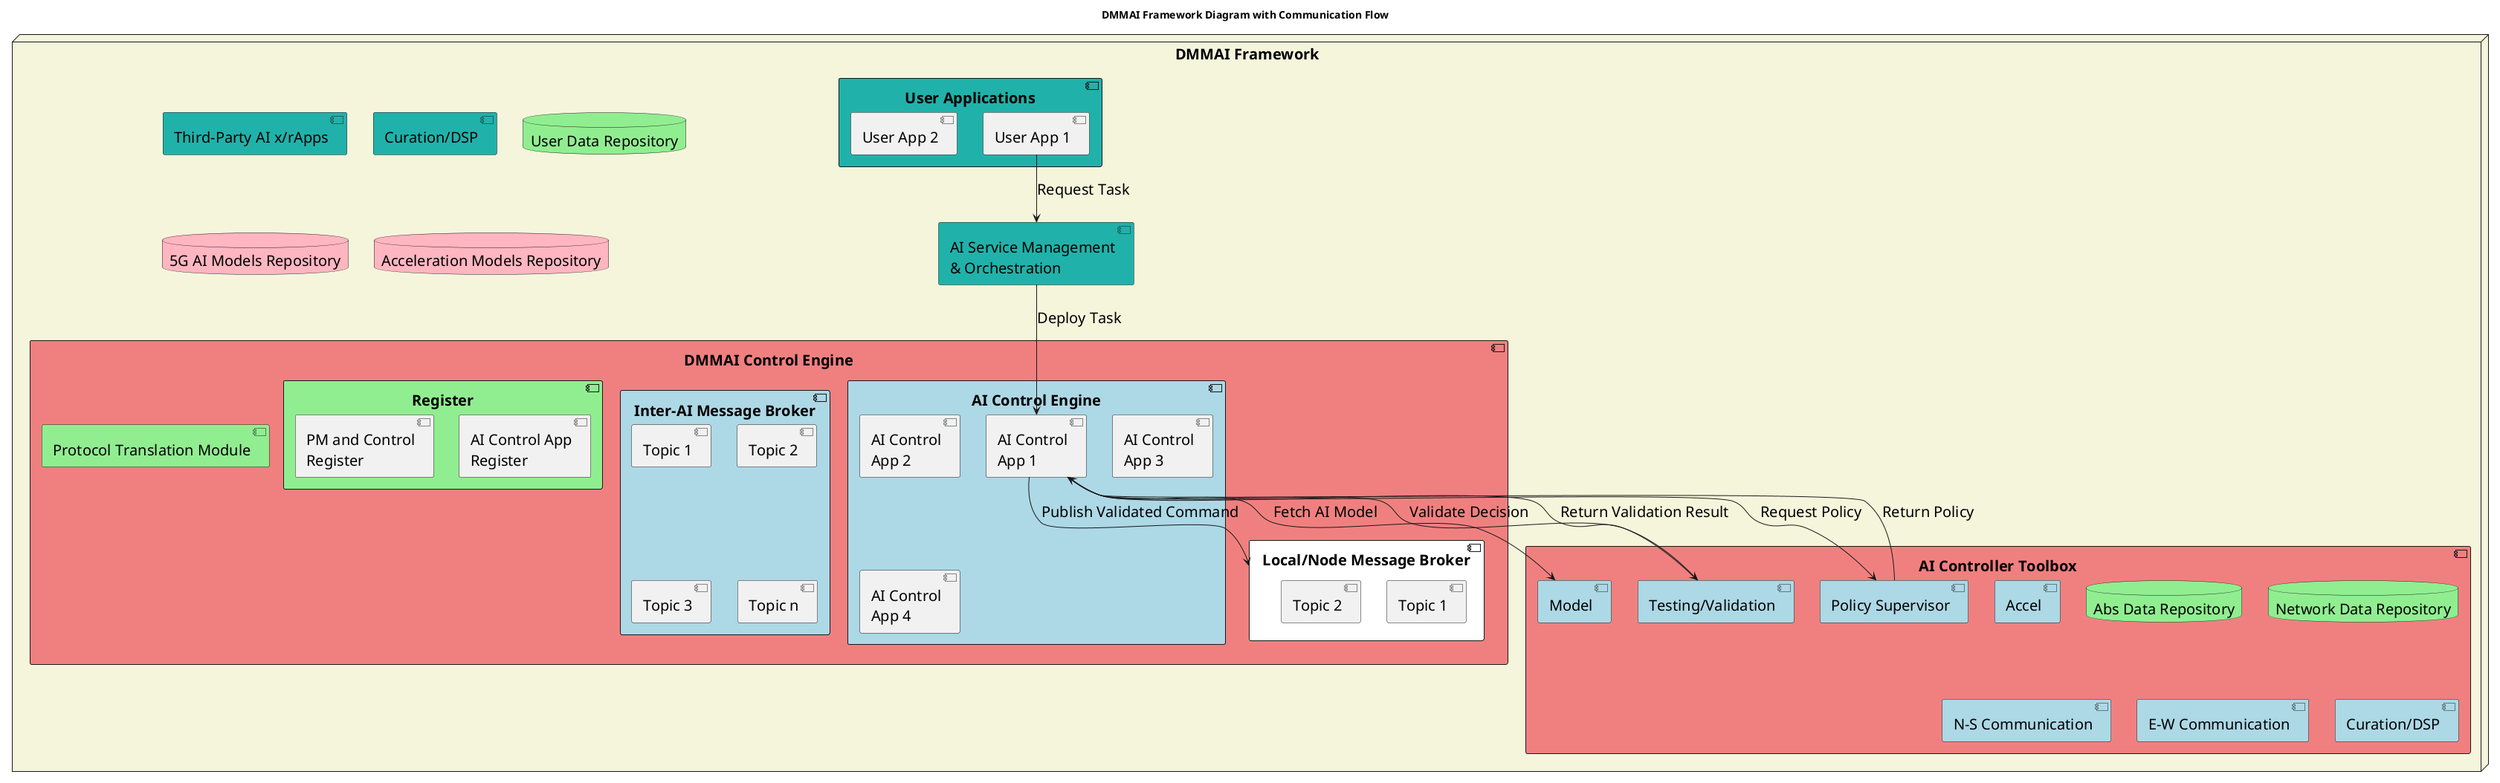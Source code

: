 @startuml DMMAI
title DMMAI Framework Diagram with Communication Flow
hide footbox
!pragma teoz true
skinparam DefaultFontSize 20
skinparam ComponentSpacing 10
skinparam ComponentStyle uml2

Node "DMMAI Framework" #Beige {

    component "User Applications" as UserApplications #LightSeaGreen {
        component "User App 1" as UserApp1
        component "User App 2" as UserApp2
    }
    component "Third-Party AI x/rApps" as ThirdPartyApps #LightSeaGreen
    
    component "AI Service Management\n& Orchestration" as AiServiceManagementOrchestration #LightSeaGreen
    component "Curation/DSP" as CurationDSP #LightSeaGreen
    database "User Data Repository" as UserDataRepository #LightGreen
    database "5G AI Models Repository" as ModelsRepository #LightPink
    database "Acceleration Models Repository" as AcceleratorsRepository #LightPink

    component "AI Controller Toolbox" as AIControllerToolbox #LightCoral {
        component "Model" as ModelComponent #LightBlue
        component "Accel" as AccelComponent #LightBlue
        database "Abs Data Repository" as AbsDataRepository #LightGreen
        database "Network Data Repository" as NetworkDataRepository #LightGreen
        component "N-S Communication" as NSComm #LightBlue
        component "E-W Communication" as EWComm #LightBlue
        component "Curation/DSP" as CurationDSPToolbox #LightBlue
        component "Testing/Validation" as TestingValidation #LightBlue
        component "Policy Supervisor" as PolicySupervisor #LightBlue
    }

    component "DMMAI Control Engine" as DMMAIControlEngine #LightCoral {
        component "Protocol Translation Module" as ProtocolModule #LightGreen
        component "Local/Node Message Broker" as LocalNodeMessageBroker #White {
           component "Topic 1" as Topic1
           component "Topic 2" as Topic2
        }
        component "AI Control Engine" as AIControlEngine #LightBlue {
            component "AI Control\nApp 1" as AIControlApp1
            component "AI Control\nApp 2" as AIControlApp2
            component "AI Control\nApp 3" as AIControlApp3
            component "AI Control\nApp 4" as AIControlApp4
        }
        
        component "Inter-AI Message Broker" as MessageBroker #LightBlue {
            component "Topic 1" as BrokerTopic1
            component "Topic 2" as BrokerTopic2
            component "Topic 3" as BrokerTopic3
            component "Topic n" as BrokerTopicN
        }

        component "Register" as RegisterComponent #LightGreen {
            component "AI Control App\nRegister" as AIControlAppRegister
            component "PM and Control\nRegister" as PMControlRegister
        }
    }

    UserApp1 -down-> AiServiceManagementOrchestration : Request Task
    AiServiceManagementOrchestration -down-> AIControlApp1 : Deploy Task
    AIControlApp1 -down-> ModelComponent : Fetch AI Model
    AIControlApp1 -down-> PolicySupervisor : Request Policy
    PolicySupervisor -up-> AIControlApp1 : Return Policy
    AIControlApp1 -down-> TestingValidation : Validate Decision
    TestingValidation -up-> AIControlApp1 : Return Validation Result
    AIControlApp1 -down-> LocalNodeMessageBroker : Publish Validated Command
}

@enduml